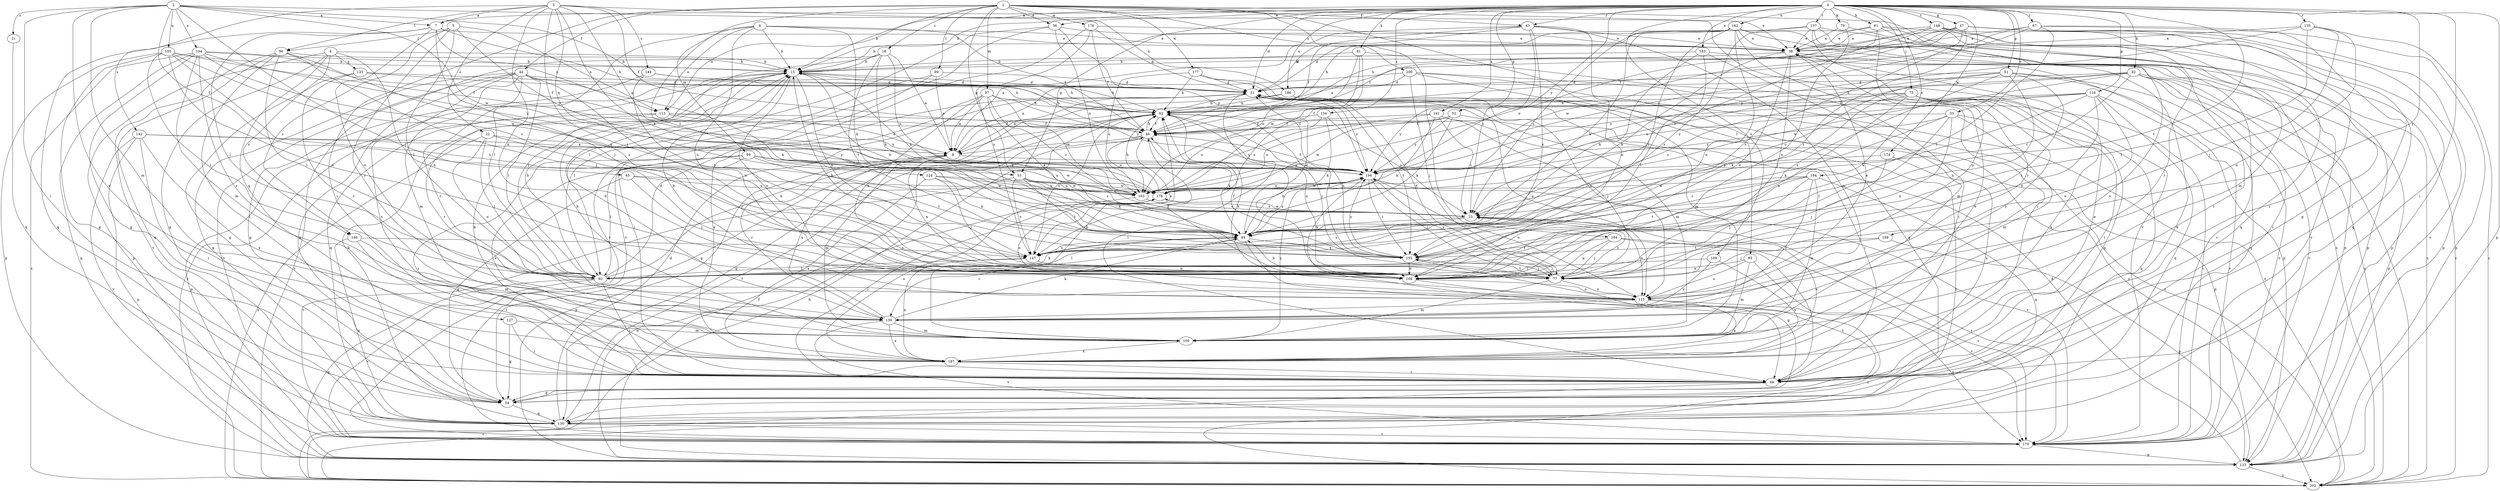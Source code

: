 strict digraph  {
0;
1;
2;
3;
4;
5;
6;
7;
8;
15;
16;
21;
22;
23;
31;
33;
36;
38;
43;
44;
45;
46;
47;
51;
52;
53;
54;
61;
62;
67;
69;
75;
77;
79;
81;
82;
84;
85;
89;
90;
92;
97;
99;
100;
104;
105;
108;
109;
113;
115;
116;
123;
124;
125;
127;
130;
134;
135;
137;
139;
141;
142;
144;
146;
147;
148;
155;
162;
163;
164;
170;
174;
176;
177;
178;
183;
184;
186;
187;
188;
194;
200;
202;
0 -> 7  [label=a];
0 -> 15  [label=b];
0 -> 31  [label=d];
0 -> 33  [label=e];
0 -> 36  [label=e];
0 -> 43  [label=f];
0 -> 47  [label=g];
0 -> 51  [label=g];
0 -> 52  [label=g];
0 -> 53  [label=g];
0 -> 61  [label=h];
0 -> 67  [label=i];
0 -> 69  [label=i];
0 -> 75  [label=j];
0 -> 79  [label=k];
0 -> 81  [label=k];
0 -> 82  [label=k];
0 -> 109  [label=o];
0 -> 113  [label=o];
0 -> 116  [label=p];
0 -> 123  [label=p];
0 -> 134  [label=r];
0 -> 135  [label=r];
0 -> 137  [label=r];
0 -> 141  [label=s];
0 -> 148  [label=t];
0 -> 155  [label=t];
0 -> 162  [label=u];
0 -> 174  [label=w];
0 -> 183  [label=x];
0 -> 184  [label=x];
0 -> 186  [label=x];
0 -> 188  [label=y];
0 -> 194  [label=y];
1 -> 15  [label=b];
1 -> 16  [label=c];
1 -> 36  [label=e];
1 -> 43  [label=f];
1 -> 44  [label=f];
1 -> 53  [label=g];
1 -> 69  [label=i];
1 -> 85  [label=l];
1 -> 89  [label=l];
1 -> 97  [label=m];
1 -> 99  [label=m];
1 -> 164  [label=v];
1 -> 170  [label=v];
1 -> 176  [label=w];
1 -> 177  [label=w];
1 -> 200  [label=z];
1 -> 202  [label=z];
2 -> 7  [label=a];
2 -> 21  [label=c];
2 -> 45  [label=f];
2 -> 62  [label=h];
2 -> 69  [label=i];
2 -> 77  [label=j];
2 -> 100  [label=m];
2 -> 104  [label=n];
2 -> 105  [label=n];
2 -> 178  [label=w];
2 -> 186  [label=x];
2 -> 187  [label=x];
3 -> 7  [label=a];
3 -> 22  [label=c];
3 -> 38  [label=e];
3 -> 46  [label=f];
3 -> 53  [label=g];
3 -> 77  [label=j];
3 -> 84  [label=k];
3 -> 90  [label=l];
3 -> 108  [label=n];
3 -> 124  [label=q];
3 -> 142  [label=s];
3 -> 144  [label=s];
4 -> 15  [label=b];
4 -> 54  [label=g];
4 -> 108  [label=n];
4 -> 123  [label=p];
4 -> 125  [label=q];
4 -> 127  [label=q];
4 -> 146  [label=s];
5 -> 90  [label=l];
5 -> 92  [label=l];
5 -> 113  [label=o];
5 -> 139  [label=r];
5 -> 146  [label=s];
5 -> 194  [label=y];
6 -> 15  [label=b];
6 -> 23  [label=c];
6 -> 38  [label=e];
6 -> 46  [label=f];
6 -> 84  [label=k];
6 -> 92  [label=l];
6 -> 108  [label=n];
6 -> 113  [label=o];
7 -> 38  [label=e];
7 -> 62  [label=h];
7 -> 77  [label=j];
7 -> 92  [label=l];
7 -> 113  [label=o];
7 -> 115  [label=o];
7 -> 130  [label=q];
8 -> 31  [label=d];
8 -> 100  [label=m];
8 -> 108  [label=n];
8 -> 123  [label=p];
8 -> 139  [label=r];
8 -> 194  [label=y];
15 -> 31  [label=d];
15 -> 62  [label=h];
15 -> 115  [label=o];
15 -> 130  [label=q];
15 -> 147  [label=s];
15 -> 202  [label=z];
16 -> 8  [label=a];
16 -> 15  [label=b];
16 -> 84  [label=k];
16 -> 92  [label=l];
16 -> 155  [label=t];
16 -> 163  [label=u];
16 -> 202  [label=z];
21 -> 130  [label=q];
22 -> 8  [label=a];
22 -> 77  [label=j];
22 -> 92  [label=l];
22 -> 115  [label=o];
22 -> 202  [label=z];
23 -> 15  [label=b];
23 -> 84  [label=k];
23 -> 115  [label=o];
23 -> 147  [label=s];
23 -> 170  [label=v];
23 -> 178  [label=w];
31 -> 62  [label=h];
31 -> 69  [label=i];
31 -> 100  [label=m];
31 -> 115  [label=o];
31 -> 155  [label=t];
31 -> 194  [label=y];
31 -> 202  [label=z];
33 -> 46  [label=f];
33 -> 84  [label=k];
33 -> 92  [label=l];
33 -> 100  [label=m];
33 -> 108  [label=n];
33 -> 130  [label=q];
33 -> 194  [label=y];
36 -> 38  [label=e];
36 -> 92  [label=l];
36 -> 163  [label=u];
36 -> 170  [label=v];
36 -> 194  [label=y];
38 -> 15  [label=b];
38 -> 77  [label=j];
38 -> 84  [label=k];
38 -> 108  [label=n];
38 -> 202  [label=z];
43 -> 8  [label=a];
43 -> 23  [label=c];
43 -> 31  [label=d];
43 -> 38  [label=e];
43 -> 46  [label=f];
43 -> 100  [label=m];
43 -> 108  [label=n];
43 -> 147  [label=s];
44 -> 31  [label=d];
44 -> 54  [label=g];
44 -> 84  [label=k];
44 -> 92  [label=l];
44 -> 100  [label=m];
44 -> 108  [label=n];
44 -> 130  [label=q];
44 -> 139  [label=r];
44 -> 170  [label=v];
44 -> 187  [label=x];
45 -> 54  [label=g];
45 -> 77  [label=j];
45 -> 163  [label=u];
45 -> 178  [label=w];
46 -> 8  [label=a];
46 -> 15  [label=b];
46 -> 62  [label=h];
46 -> 84  [label=k];
46 -> 147  [label=s];
46 -> 163  [label=u];
47 -> 8  [label=a];
47 -> 38  [label=e];
47 -> 62  [label=h];
47 -> 69  [label=i];
47 -> 123  [label=p];
47 -> 130  [label=q];
47 -> 147  [label=s];
47 -> 155  [label=t];
47 -> 170  [label=v];
47 -> 178  [label=w];
51 -> 23  [label=c];
51 -> 31  [label=d];
51 -> 77  [label=j];
51 -> 108  [label=n];
51 -> 130  [label=q];
51 -> 147  [label=s];
51 -> 163  [label=u];
51 -> 170  [label=v];
52 -> 46  [label=f];
52 -> 84  [label=k];
52 -> 123  [label=p];
52 -> 163  [label=u];
52 -> 178  [label=w];
52 -> 194  [label=y];
53 -> 23  [label=c];
53 -> 84  [label=k];
53 -> 147  [label=s];
53 -> 155  [label=t];
53 -> 163  [label=u];
53 -> 170  [label=v];
53 -> 178  [label=w];
54 -> 38  [label=e];
54 -> 130  [label=q];
54 -> 155  [label=t];
61 -> 23  [label=c];
61 -> 38  [label=e];
61 -> 62  [label=h];
61 -> 115  [label=o];
61 -> 130  [label=q];
61 -> 187  [label=x];
61 -> 202  [label=z];
62 -> 46  [label=f];
62 -> 54  [label=g];
62 -> 77  [label=j];
62 -> 108  [label=n];
62 -> 130  [label=q];
62 -> 147  [label=s];
62 -> 155  [label=t];
67 -> 38  [label=e];
67 -> 46  [label=f];
67 -> 69  [label=i];
67 -> 123  [label=p];
67 -> 155  [label=t];
67 -> 194  [label=y];
69 -> 15  [label=b];
69 -> 38  [label=e];
69 -> 54  [label=g];
69 -> 202  [label=z];
75 -> 23  [label=c];
75 -> 54  [label=g];
75 -> 62  [label=h];
75 -> 69  [label=i];
75 -> 84  [label=k];
75 -> 108  [label=n];
75 -> 139  [label=r];
75 -> 170  [label=v];
75 -> 187  [label=x];
75 -> 194  [label=y];
77 -> 15  [label=b];
77 -> 23  [label=c];
77 -> 31  [label=d];
77 -> 100  [label=m];
77 -> 115  [label=o];
77 -> 155  [label=t];
77 -> 194  [label=y];
79 -> 38  [label=e];
79 -> 108  [label=n];
79 -> 170  [label=v];
81 -> 15  [label=b];
81 -> 69  [label=i];
81 -> 147  [label=s];
81 -> 163  [label=u];
81 -> 178  [label=w];
82 -> 23  [label=c];
82 -> 31  [label=d];
82 -> 62  [label=h];
82 -> 69  [label=i];
82 -> 123  [label=p];
82 -> 170  [label=v];
82 -> 178  [label=w];
82 -> 194  [label=y];
82 -> 202  [label=z];
84 -> 15  [label=b];
84 -> 31  [label=d];
84 -> 54  [label=g];
84 -> 92  [label=l];
84 -> 139  [label=r];
84 -> 147  [label=s];
84 -> 155  [label=t];
84 -> 194  [label=y];
85 -> 100  [label=m];
85 -> 108  [label=n];
85 -> 115  [label=o];
85 -> 170  [label=v];
89 -> 8  [label=a];
89 -> 31  [label=d];
89 -> 69  [label=i];
89 -> 92  [label=l];
90 -> 15  [label=b];
90 -> 69  [label=i];
90 -> 77  [label=j];
90 -> 92  [label=l];
90 -> 130  [label=q];
90 -> 147  [label=s];
90 -> 170  [label=v];
92 -> 15  [label=b];
92 -> 31  [label=d];
92 -> 62  [label=h];
92 -> 69  [label=i];
92 -> 84  [label=k];
92 -> 123  [label=p];
92 -> 170  [label=v];
97 -> 8  [label=a];
97 -> 23  [label=c];
97 -> 62  [label=h];
97 -> 84  [label=k];
97 -> 108  [label=n];
97 -> 163  [label=u];
97 -> 187  [label=x];
97 -> 194  [label=y];
99 -> 69  [label=i];
99 -> 92  [label=l];
99 -> 155  [label=t];
99 -> 163  [label=u];
99 -> 178  [label=w];
99 -> 187  [label=x];
99 -> 194  [label=y];
100 -> 15  [label=b];
100 -> 62  [label=h];
100 -> 187  [label=x];
100 -> 194  [label=y];
104 -> 15  [label=b];
104 -> 46  [label=f];
104 -> 54  [label=g];
104 -> 100  [label=m];
104 -> 123  [label=p];
104 -> 139  [label=r];
104 -> 178  [label=w];
104 -> 194  [label=y];
104 -> 202  [label=z];
105 -> 15  [label=b];
105 -> 23  [label=c];
105 -> 46  [label=f];
105 -> 54  [label=g];
105 -> 92  [label=l];
105 -> 108  [label=n];
105 -> 123  [label=p];
105 -> 147  [label=s];
108 -> 46  [label=f];
108 -> 62  [label=h];
108 -> 84  [label=k];
108 -> 115  [label=o];
108 -> 202  [label=z];
109 -> 92  [label=l];
109 -> 139  [label=r];
109 -> 187  [label=x];
113 -> 8  [label=a];
113 -> 46  [label=f];
113 -> 123  [label=p];
113 -> 139  [label=r];
113 -> 194  [label=y];
115 -> 15  [label=b];
115 -> 38  [label=e];
115 -> 62  [label=h];
115 -> 139  [label=r];
115 -> 170  [label=v];
115 -> 187  [label=x];
116 -> 46  [label=f];
116 -> 62  [label=h];
116 -> 84  [label=k];
116 -> 108  [label=n];
116 -> 115  [label=o];
116 -> 130  [label=q];
116 -> 170  [label=v];
116 -> 194  [label=y];
123 -> 31  [label=d];
123 -> 46  [label=f];
123 -> 178  [label=w];
123 -> 202  [label=z];
124 -> 77  [label=j];
124 -> 84  [label=k];
124 -> 163  [label=u];
124 -> 178  [label=w];
124 -> 187  [label=x];
125 -> 31  [label=d];
125 -> 54  [label=g];
125 -> 62  [label=h];
125 -> 139  [label=r];
127 -> 54  [label=g];
127 -> 69  [label=i];
127 -> 100  [label=m];
130 -> 15  [label=b];
130 -> 31  [label=d];
130 -> 46  [label=f];
130 -> 170  [label=v];
134 -> 23  [label=c];
134 -> 46  [label=f];
134 -> 84  [label=k];
134 -> 163  [label=u];
135 -> 38  [label=e];
135 -> 77  [label=j];
135 -> 92  [label=l];
135 -> 115  [label=o];
135 -> 194  [label=y];
135 -> 202  [label=z];
137 -> 31  [label=d];
137 -> 38  [label=e];
137 -> 69  [label=i];
137 -> 123  [label=p];
137 -> 139  [label=r];
137 -> 147  [label=s];
137 -> 202  [label=z];
139 -> 8  [label=a];
139 -> 15  [label=b];
139 -> 84  [label=k];
139 -> 100  [label=m];
139 -> 170  [label=v];
139 -> 187  [label=x];
141 -> 23  [label=c];
141 -> 46  [label=f];
141 -> 69  [label=i];
141 -> 77  [label=j];
141 -> 84  [label=k];
141 -> 163  [label=u];
142 -> 8  [label=a];
142 -> 69  [label=i];
142 -> 123  [label=p];
142 -> 170  [label=v];
142 -> 187  [label=x];
142 -> 194  [label=y];
144 -> 31  [label=d];
144 -> 54  [label=g];
144 -> 62  [label=h];
144 -> 155  [label=t];
146 -> 69  [label=i];
146 -> 100  [label=m];
146 -> 130  [label=q];
146 -> 147  [label=s];
147 -> 92  [label=l];
147 -> 108  [label=n];
147 -> 187  [label=x];
148 -> 38  [label=e];
148 -> 46  [label=f];
148 -> 54  [label=g];
148 -> 100  [label=m];
148 -> 123  [label=p];
148 -> 139  [label=r];
148 -> 163  [label=u];
155 -> 46  [label=f];
155 -> 62  [label=h];
155 -> 77  [label=j];
155 -> 108  [label=n];
155 -> 194  [label=y];
162 -> 15  [label=b];
162 -> 23  [label=c];
162 -> 38  [label=e];
162 -> 69  [label=i];
162 -> 84  [label=k];
162 -> 108  [label=n];
162 -> 123  [label=p];
162 -> 155  [label=t];
162 -> 170  [label=v];
163 -> 23  [label=c];
163 -> 187  [label=x];
164 -> 69  [label=i];
164 -> 77  [label=j];
164 -> 108  [label=n];
164 -> 155  [label=t];
164 -> 170  [label=v];
170 -> 123  [label=p];
174 -> 77  [label=j];
174 -> 187  [label=x];
174 -> 194  [label=y];
176 -> 31  [label=d];
176 -> 38  [label=e];
176 -> 46  [label=f];
176 -> 147  [label=s];
176 -> 170  [label=v];
177 -> 31  [label=d];
177 -> 62  [label=h];
177 -> 115  [label=o];
177 -> 163  [label=u];
177 -> 202  [label=z];
178 -> 23  [label=c];
178 -> 62  [label=h];
178 -> 69  [label=i];
178 -> 115  [label=o];
183 -> 15  [label=b];
183 -> 84  [label=k];
183 -> 92  [label=l];
183 -> 100  [label=m];
183 -> 123  [label=p];
184 -> 23  [label=c];
184 -> 77  [label=j];
184 -> 100  [label=m];
184 -> 130  [label=q];
184 -> 139  [label=r];
184 -> 155  [label=t];
184 -> 178  [label=w];
186 -> 8  [label=a];
186 -> 62  [label=h];
186 -> 202  [label=z];
187 -> 23  [label=c];
187 -> 38  [label=e];
187 -> 69  [label=i];
188 -> 77  [label=j];
188 -> 123  [label=p];
188 -> 155  [label=t];
194 -> 46  [label=f];
194 -> 69  [label=i];
194 -> 77  [label=j];
194 -> 115  [label=o];
194 -> 155  [label=t];
194 -> 163  [label=u];
194 -> 170  [label=v];
194 -> 178  [label=w];
200 -> 8  [label=a];
200 -> 31  [label=d];
200 -> 54  [label=g];
200 -> 77  [label=j];
200 -> 100  [label=m];
200 -> 202  [label=z];
202 -> 62  [label=h];
}

